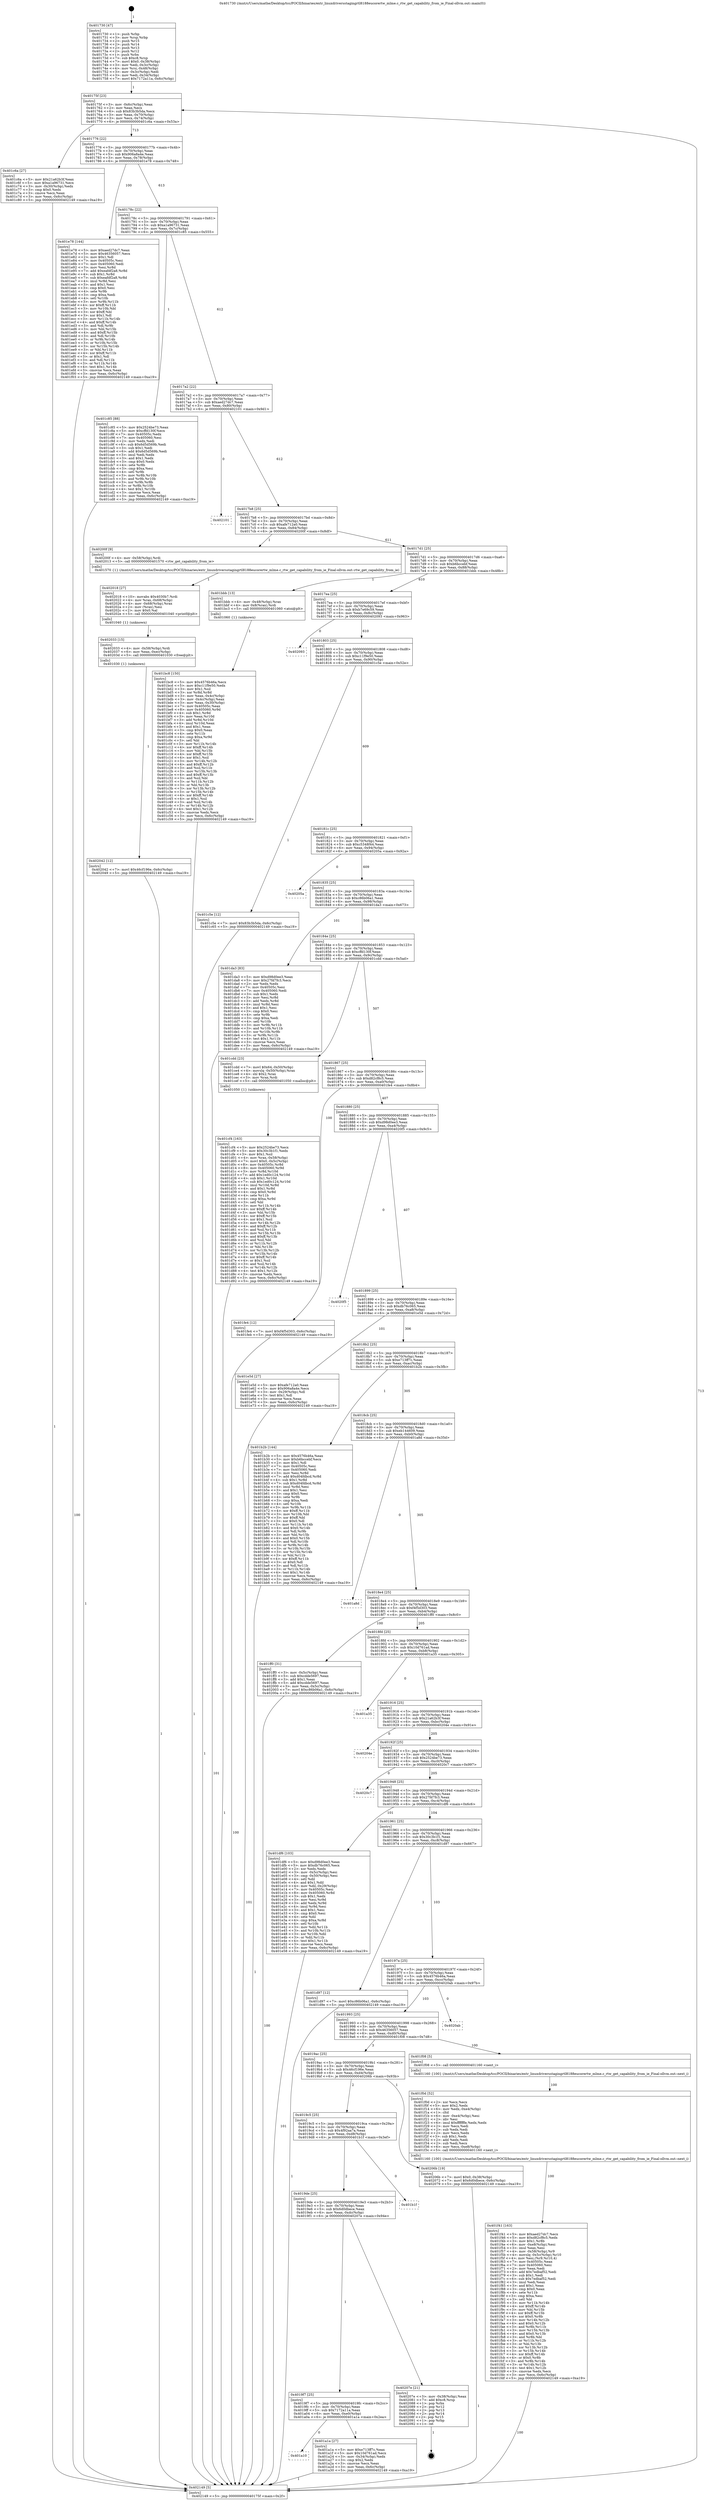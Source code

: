 digraph "0x401730" {
  label = "0x401730 (/mnt/c/Users/mathe/Desktop/tcc/POCII/binaries/extr_linuxdriversstagingrtl8188eucorertw_mlme.c_rtw_get_capability_from_ie_Final-ollvm.out::main(0))"
  labelloc = "t"
  node[shape=record]

  Entry [label="",width=0.3,height=0.3,shape=circle,fillcolor=black,style=filled]
  "0x40175f" [label="{
     0x40175f [23]\l
     | [instrs]\l
     &nbsp;&nbsp;0x40175f \<+3\>: mov -0x6c(%rbp),%eax\l
     &nbsp;&nbsp;0x401762 \<+2\>: mov %eax,%ecx\l
     &nbsp;&nbsp;0x401764 \<+6\>: sub $0x83b3b5da,%ecx\l
     &nbsp;&nbsp;0x40176a \<+3\>: mov %eax,-0x70(%rbp)\l
     &nbsp;&nbsp;0x40176d \<+3\>: mov %ecx,-0x74(%rbp)\l
     &nbsp;&nbsp;0x401770 \<+6\>: je 0000000000401c6a \<main+0x53a\>\l
  }"]
  "0x401c6a" [label="{
     0x401c6a [27]\l
     | [instrs]\l
     &nbsp;&nbsp;0x401c6a \<+5\>: mov $0x21a62b3f,%eax\l
     &nbsp;&nbsp;0x401c6f \<+5\>: mov $0xa1a96731,%ecx\l
     &nbsp;&nbsp;0x401c74 \<+3\>: mov -0x30(%rbp),%edx\l
     &nbsp;&nbsp;0x401c77 \<+3\>: cmp $0x0,%edx\l
     &nbsp;&nbsp;0x401c7a \<+3\>: cmove %ecx,%eax\l
     &nbsp;&nbsp;0x401c7d \<+3\>: mov %eax,-0x6c(%rbp)\l
     &nbsp;&nbsp;0x401c80 \<+5\>: jmp 0000000000402149 \<main+0xa19\>\l
  }"]
  "0x401776" [label="{
     0x401776 [22]\l
     | [instrs]\l
     &nbsp;&nbsp;0x401776 \<+5\>: jmp 000000000040177b \<main+0x4b\>\l
     &nbsp;&nbsp;0x40177b \<+3\>: mov -0x70(%rbp),%eax\l
     &nbsp;&nbsp;0x40177e \<+5\>: sub $0x906a8a4e,%eax\l
     &nbsp;&nbsp;0x401783 \<+3\>: mov %eax,-0x78(%rbp)\l
     &nbsp;&nbsp;0x401786 \<+6\>: je 0000000000401e78 \<main+0x748\>\l
  }"]
  Exit [label="",width=0.3,height=0.3,shape=circle,fillcolor=black,style=filled,peripheries=2]
  "0x401e78" [label="{
     0x401e78 [144]\l
     | [instrs]\l
     &nbsp;&nbsp;0x401e78 \<+5\>: mov $0xaed27dc7,%eax\l
     &nbsp;&nbsp;0x401e7d \<+5\>: mov $0x46356057,%ecx\l
     &nbsp;&nbsp;0x401e82 \<+2\>: mov $0x1,%dl\l
     &nbsp;&nbsp;0x401e84 \<+7\>: mov 0x40505c,%esi\l
     &nbsp;&nbsp;0x401e8b \<+7\>: mov 0x405060,%edi\l
     &nbsp;&nbsp;0x401e92 \<+3\>: mov %esi,%r8d\l
     &nbsp;&nbsp;0x401e95 \<+7\>: add $0xeafdf2a8,%r8d\l
     &nbsp;&nbsp;0x401e9c \<+4\>: sub $0x1,%r8d\l
     &nbsp;&nbsp;0x401ea0 \<+7\>: sub $0xeafdf2a8,%r8d\l
     &nbsp;&nbsp;0x401ea7 \<+4\>: imul %r8d,%esi\l
     &nbsp;&nbsp;0x401eab \<+3\>: and $0x1,%esi\l
     &nbsp;&nbsp;0x401eae \<+3\>: cmp $0x0,%esi\l
     &nbsp;&nbsp;0x401eb1 \<+4\>: sete %r9b\l
     &nbsp;&nbsp;0x401eb5 \<+3\>: cmp $0xa,%edi\l
     &nbsp;&nbsp;0x401eb8 \<+4\>: setl %r10b\l
     &nbsp;&nbsp;0x401ebc \<+3\>: mov %r9b,%r11b\l
     &nbsp;&nbsp;0x401ebf \<+4\>: xor $0xff,%r11b\l
     &nbsp;&nbsp;0x401ec3 \<+3\>: mov %r10b,%bl\l
     &nbsp;&nbsp;0x401ec6 \<+3\>: xor $0xff,%bl\l
     &nbsp;&nbsp;0x401ec9 \<+3\>: xor $0x1,%dl\l
     &nbsp;&nbsp;0x401ecc \<+3\>: mov %r11b,%r14b\l
     &nbsp;&nbsp;0x401ecf \<+4\>: and $0xff,%r14b\l
     &nbsp;&nbsp;0x401ed3 \<+3\>: and %dl,%r9b\l
     &nbsp;&nbsp;0x401ed6 \<+3\>: mov %bl,%r15b\l
     &nbsp;&nbsp;0x401ed9 \<+4\>: and $0xff,%r15b\l
     &nbsp;&nbsp;0x401edd \<+3\>: and %dl,%r10b\l
     &nbsp;&nbsp;0x401ee0 \<+3\>: or %r9b,%r14b\l
     &nbsp;&nbsp;0x401ee3 \<+3\>: or %r10b,%r15b\l
     &nbsp;&nbsp;0x401ee6 \<+3\>: xor %r15b,%r14b\l
     &nbsp;&nbsp;0x401ee9 \<+3\>: or %bl,%r11b\l
     &nbsp;&nbsp;0x401eec \<+4\>: xor $0xff,%r11b\l
     &nbsp;&nbsp;0x401ef0 \<+3\>: or $0x1,%dl\l
     &nbsp;&nbsp;0x401ef3 \<+3\>: and %dl,%r11b\l
     &nbsp;&nbsp;0x401ef6 \<+3\>: or %r11b,%r14b\l
     &nbsp;&nbsp;0x401ef9 \<+4\>: test $0x1,%r14b\l
     &nbsp;&nbsp;0x401efd \<+3\>: cmovne %ecx,%eax\l
     &nbsp;&nbsp;0x401f00 \<+3\>: mov %eax,-0x6c(%rbp)\l
     &nbsp;&nbsp;0x401f03 \<+5\>: jmp 0000000000402149 \<main+0xa19\>\l
  }"]
  "0x40178c" [label="{
     0x40178c [22]\l
     | [instrs]\l
     &nbsp;&nbsp;0x40178c \<+5\>: jmp 0000000000401791 \<main+0x61\>\l
     &nbsp;&nbsp;0x401791 \<+3\>: mov -0x70(%rbp),%eax\l
     &nbsp;&nbsp;0x401794 \<+5\>: sub $0xa1a96731,%eax\l
     &nbsp;&nbsp;0x401799 \<+3\>: mov %eax,-0x7c(%rbp)\l
     &nbsp;&nbsp;0x40179c \<+6\>: je 0000000000401c85 \<main+0x555\>\l
  }"]
  "0x402042" [label="{
     0x402042 [12]\l
     | [instrs]\l
     &nbsp;&nbsp;0x402042 \<+7\>: movl $0x46cf196e,-0x6c(%rbp)\l
     &nbsp;&nbsp;0x402049 \<+5\>: jmp 0000000000402149 \<main+0xa19\>\l
  }"]
  "0x401c85" [label="{
     0x401c85 [88]\l
     | [instrs]\l
     &nbsp;&nbsp;0x401c85 \<+5\>: mov $0x2524be73,%eax\l
     &nbsp;&nbsp;0x401c8a \<+5\>: mov $0xcffd130f,%ecx\l
     &nbsp;&nbsp;0x401c8f \<+7\>: mov 0x40505c,%edx\l
     &nbsp;&nbsp;0x401c96 \<+7\>: mov 0x405060,%esi\l
     &nbsp;&nbsp;0x401c9d \<+2\>: mov %edx,%edi\l
     &nbsp;&nbsp;0x401c9f \<+6\>: sub $0x6d5d569b,%edi\l
     &nbsp;&nbsp;0x401ca5 \<+3\>: sub $0x1,%edi\l
     &nbsp;&nbsp;0x401ca8 \<+6\>: add $0x6d5d569b,%edi\l
     &nbsp;&nbsp;0x401cae \<+3\>: imul %edi,%edx\l
     &nbsp;&nbsp;0x401cb1 \<+3\>: and $0x1,%edx\l
     &nbsp;&nbsp;0x401cb4 \<+3\>: cmp $0x0,%edx\l
     &nbsp;&nbsp;0x401cb7 \<+4\>: sete %r8b\l
     &nbsp;&nbsp;0x401cbb \<+3\>: cmp $0xa,%esi\l
     &nbsp;&nbsp;0x401cbe \<+4\>: setl %r9b\l
     &nbsp;&nbsp;0x401cc2 \<+3\>: mov %r8b,%r10b\l
     &nbsp;&nbsp;0x401cc5 \<+3\>: and %r9b,%r10b\l
     &nbsp;&nbsp;0x401cc8 \<+3\>: xor %r9b,%r8b\l
     &nbsp;&nbsp;0x401ccb \<+3\>: or %r8b,%r10b\l
     &nbsp;&nbsp;0x401cce \<+4\>: test $0x1,%r10b\l
     &nbsp;&nbsp;0x401cd2 \<+3\>: cmovne %ecx,%eax\l
     &nbsp;&nbsp;0x401cd5 \<+3\>: mov %eax,-0x6c(%rbp)\l
     &nbsp;&nbsp;0x401cd8 \<+5\>: jmp 0000000000402149 \<main+0xa19\>\l
  }"]
  "0x4017a2" [label="{
     0x4017a2 [22]\l
     | [instrs]\l
     &nbsp;&nbsp;0x4017a2 \<+5\>: jmp 00000000004017a7 \<main+0x77\>\l
     &nbsp;&nbsp;0x4017a7 \<+3\>: mov -0x70(%rbp),%eax\l
     &nbsp;&nbsp;0x4017aa \<+5\>: sub $0xaed27dc7,%eax\l
     &nbsp;&nbsp;0x4017af \<+3\>: mov %eax,-0x80(%rbp)\l
     &nbsp;&nbsp;0x4017b2 \<+6\>: je 0000000000402101 \<main+0x9d1\>\l
  }"]
  "0x402033" [label="{
     0x402033 [15]\l
     | [instrs]\l
     &nbsp;&nbsp;0x402033 \<+4\>: mov -0x58(%rbp),%rdi\l
     &nbsp;&nbsp;0x402037 \<+6\>: mov %eax,-0xec(%rbp)\l
     &nbsp;&nbsp;0x40203d \<+5\>: call 0000000000401030 \<free@plt\>\l
     | [calls]\l
     &nbsp;&nbsp;0x401030 \{1\} (unknown)\l
  }"]
  "0x402101" [label="{
     0x402101\l
  }", style=dashed]
  "0x4017b8" [label="{
     0x4017b8 [25]\l
     | [instrs]\l
     &nbsp;&nbsp;0x4017b8 \<+5\>: jmp 00000000004017bd \<main+0x8d\>\l
     &nbsp;&nbsp;0x4017bd \<+3\>: mov -0x70(%rbp),%eax\l
     &nbsp;&nbsp;0x4017c0 \<+5\>: sub $0xafe712a0,%eax\l
     &nbsp;&nbsp;0x4017c5 \<+6\>: mov %eax,-0x84(%rbp)\l
     &nbsp;&nbsp;0x4017cb \<+6\>: je 000000000040200f \<main+0x8df\>\l
  }"]
  "0x402018" [label="{
     0x402018 [27]\l
     | [instrs]\l
     &nbsp;&nbsp;0x402018 \<+10\>: movabs $0x4030b7,%rdi\l
     &nbsp;&nbsp;0x402022 \<+4\>: mov %rax,-0x68(%rbp)\l
     &nbsp;&nbsp;0x402026 \<+4\>: mov -0x68(%rbp),%rax\l
     &nbsp;&nbsp;0x40202a \<+2\>: mov (%rax),%esi\l
     &nbsp;&nbsp;0x40202c \<+2\>: mov $0x0,%al\l
     &nbsp;&nbsp;0x40202e \<+5\>: call 0000000000401040 \<printf@plt\>\l
     | [calls]\l
     &nbsp;&nbsp;0x401040 \{1\} (unknown)\l
  }"]
  "0x40200f" [label="{
     0x40200f [9]\l
     | [instrs]\l
     &nbsp;&nbsp;0x40200f \<+4\>: mov -0x58(%rbp),%rdi\l
     &nbsp;&nbsp;0x402013 \<+5\>: call 0000000000401570 \<rtw_get_capability_from_ie\>\l
     | [calls]\l
     &nbsp;&nbsp;0x401570 \{1\} (/mnt/c/Users/mathe/Desktop/tcc/POCII/binaries/extr_linuxdriversstagingrtl8188eucorertw_mlme.c_rtw_get_capability_from_ie_Final-ollvm.out::rtw_get_capability_from_ie)\l
  }"]
  "0x4017d1" [label="{
     0x4017d1 [25]\l
     | [instrs]\l
     &nbsp;&nbsp;0x4017d1 \<+5\>: jmp 00000000004017d6 \<main+0xa6\>\l
     &nbsp;&nbsp;0x4017d6 \<+3\>: mov -0x70(%rbp),%eax\l
     &nbsp;&nbsp;0x4017d9 \<+5\>: sub $0xb6bccebf,%eax\l
     &nbsp;&nbsp;0x4017de \<+6\>: mov %eax,-0x88(%rbp)\l
     &nbsp;&nbsp;0x4017e4 \<+6\>: je 0000000000401bbb \<main+0x48b\>\l
  }"]
  "0x401f41" [label="{
     0x401f41 [163]\l
     | [instrs]\l
     &nbsp;&nbsp;0x401f41 \<+5\>: mov $0xaed27dc7,%ecx\l
     &nbsp;&nbsp;0x401f46 \<+5\>: mov $0xd82cf8c5,%edx\l
     &nbsp;&nbsp;0x401f4b \<+3\>: mov $0x1,%r8b\l
     &nbsp;&nbsp;0x401f4e \<+6\>: mov -0xe8(%rbp),%esi\l
     &nbsp;&nbsp;0x401f54 \<+3\>: imul %eax,%esi\l
     &nbsp;&nbsp;0x401f57 \<+4\>: mov -0x58(%rbp),%r9\l
     &nbsp;&nbsp;0x401f5b \<+4\>: movslq -0x5c(%rbp),%r10\l
     &nbsp;&nbsp;0x401f5f \<+4\>: mov %esi,(%r9,%r10,4)\l
     &nbsp;&nbsp;0x401f63 \<+7\>: mov 0x40505c,%eax\l
     &nbsp;&nbsp;0x401f6a \<+7\>: mov 0x405060,%esi\l
     &nbsp;&nbsp;0x401f71 \<+2\>: mov %eax,%edi\l
     &nbsp;&nbsp;0x401f73 \<+6\>: add $0x7edbaf52,%edi\l
     &nbsp;&nbsp;0x401f79 \<+3\>: sub $0x1,%edi\l
     &nbsp;&nbsp;0x401f7c \<+6\>: sub $0x7edbaf52,%edi\l
     &nbsp;&nbsp;0x401f82 \<+3\>: imul %edi,%eax\l
     &nbsp;&nbsp;0x401f85 \<+3\>: and $0x1,%eax\l
     &nbsp;&nbsp;0x401f88 \<+3\>: cmp $0x0,%eax\l
     &nbsp;&nbsp;0x401f8b \<+4\>: sete %r11b\l
     &nbsp;&nbsp;0x401f8f \<+3\>: cmp $0xa,%esi\l
     &nbsp;&nbsp;0x401f92 \<+3\>: setl %bl\l
     &nbsp;&nbsp;0x401f95 \<+3\>: mov %r11b,%r14b\l
     &nbsp;&nbsp;0x401f98 \<+4\>: xor $0xff,%r14b\l
     &nbsp;&nbsp;0x401f9c \<+3\>: mov %bl,%r15b\l
     &nbsp;&nbsp;0x401f9f \<+4\>: xor $0xff,%r15b\l
     &nbsp;&nbsp;0x401fa3 \<+4\>: xor $0x0,%r8b\l
     &nbsp;&nbsp;0x401fa7 \<+3\>: mov %r14b,%r12b\l
     &nbsp;&nbsp;0x401faa \<+4\>: and $0x0,%r12b\l
     &nbsp;&nbsp;0x401fae \<+3\>: and %r8b,%r11b\l
     &nbsp;&nbsp;0x401fb1 \<+3\>: mov %r15b,%r13b\l
     &nbsp;&nbsp;0x401fb4 \<+4\>: and $0x0,%r13b\l
     &nbsp;&nbsp;0x401fb8 \<+3\>: and %r8b,%bl\l
     &nbsp;&nbsp;0x401fbb \<+3\>: or %r11b,%r12b\l
     &nbsp;&nbsp;0x401fbe \<+3\>: or %bl,%r13b\l
     &nbsp;&nbsp;0x401fc1 \<+3\>: xor %r13b,%r12b\l
     &nbsp;&nbsp;0x401fc4 \<+3\>: or %r15b,%r14b\l
     &nbsp;&nbsp;0x401fc7 \<+4\>: xor $0xff,%r14b\l
     &nbsp;&nbsp;0x401fcb \<+4\>: or $0x0,%r8b\l
     &nbsp;&nbsp;0x401fcf \<+3\>: and %r8b,%r14b\l
     &nbsp;&nbsp;0x401fd2 \<+3\>: or %r14b,%r12b\l
     &nbsp;&nbsp;0x401fd5 \<+4\>: test $0x1,%r12b\l
     &nbsp;&nbsp;0x401fd9 \<+3\>: cmovne %edx,%ecx\l
     &nbsp;&nbsp;0x401fdc \<+3\>: mov %ecx,-0x6c(%rbp)\l
     &nbsp;&nbsp;0x401fdf \<+5\>: jmp 0000000000402149 \<main+0xa19\>\l
  }"]
  "0x401bbb" [label="{
     0x401bbb [13]\l
     | [instrs]\l
     &nbsp;&nbsp;0x401bbb \<+4\>: mov -0x48(%rbp),%rax\l
     &nbsp;&nbsp;0x401bbf \<+4\>: mov 0x8(%rax),%rdi\l
     &nbsp;&nbsp;0x401bc3 \<+5\>: call 0000000000401060 \<atoi@plt\>\l
     | [calls]\l
     &nbsp;&nbsp;0x401060 \{1\} (unknown)\l
  }"]
  "0x4017ea" [label="{
     0x4017ea [25]\l
     | [instrs]\l
     &nbsp;&nbsp;0x4017ea \<+5\>: jmp 00000000004017ef \<main+0xbf\>\l
     &nbsp;&nbsp;0x4017ef \<+3\>: mov -0x70(%rbp),%eax\l
     &nbsp;&nbsp;0x4017f2 \<+5\>: sub $0xb7e69c59,%eax\l
     &nbsp;&nbsp;0x4017f7 \<+6\>: mov %eax,-0x8c(%rbp)\l
     &nbsp;&nbsp;0x4017fd \<+6\>: je 0000000000402093 \<main+0x963\>\l
  }"]
  "0x401f0d" [label="{
     0x401f0d [52]\l
     | [instrs]\l
     &nbsp;&nbsp;0x401f0d \<+2\>: xor %ecx,%ecx\l
     &nbsp;&nbsp;0x401f0f \<+5\>: mov $0x2,%edx\l
     &nbsp;&nbsp;0x401f14 \<+6\>: mov %edx,-0xe4(%rbp)\l
     &nbsp;&nbsp;0x401f1a \<+1\>: cltd\l
     &nbsp;&nbsp;0x401f1b \<+6\>: mov -0xe4(%rbp),%esi\l
     &nbsp;&nbsp;0x401f21 \<+2\>: idiv %esi\l
     &nbsp;&nbsp;0x401f23 \<+6\>: imul $0xfffffffe,%edx,%edx\l
     &nbsp;&nbsp;0x401f29 \<+2\>: mov %ecx,%edi\l
     &nbsp;&nbsp;0x401f2b \<+2\>: sub %edx,%edi\l
     &nbsp;&nbsp;0x401f2d \<+2\>: mov %ecx,%edx\l
     &nbsp;&nbsp;0x401f2f \<+3\>: sub $0x1,%edx\l
     &nbsp;&nbsp;0x401f32 \<+2\>: add %edx,%edi\l
     &nbsp;&nbsp;0x401f34 \<+2\>: sub %edi,%ecx\l
     &nbsp;&nbsp;0x401f36 \<+6\>: mov %ecx,-0xe8(%rbp)\l
     &nbsp;&nbsp;0x401f3c \<+5\>: call 0000000000401160 \<next_i\>\l
     | [calls]\l
     &nbsp;&nbsp;0x401160 \{100\} (/mnt/c/Users/mathe/Desktop/tcc/POCII/binaries/extr_linuxdriversstagingrtl8188eucorertw_mlme.c_rtw_get_capability_from_ie_Final-ollvm.out::next_i)\l
  }"]
  "0x402093" [label="{
     0x402093\l
  }", style=dashed]
  "0x401803" [label="{
     0x401803 [25]\l
     | [instrs]\l
     &nbsp;&nbsp;0x401803 \<+5\>: jmp 0000000000401808 \<main+0xd8\>\l
     &nbsp;&nbsp;0x401808 \<+3\>: mov -0x70(%rbp),%eax\l
     &nbsp;&nbsp;0x40180b \<+5\>: sub $0xc11f9e50,%eax\l
     &nbsp;&nbsp;0x401810 \<+6\>: mov %eax,-0x90(%rbp)\l
     &nbsp;&nbsp;0x401816 \<+6\>: je 0000000000401c5e \<main+0x52e\>\l
  }"]
  "0x401cf4" [label="{
     0x401cf4 [163]\l
     | [instrs]\l
     &nbsp;&nbsp;0x401cf4 \<+5\>: mov $0x2524be73,%ecx\l
     &nbsp;&nbsp;0x401cf9 \<+5\>: mov $0x30c3b1f1,%edx\l
     &nbsp;&nbsp;0x401cfe \<+3\>: mov $0x1,%sil\l
     &nbsp;&nbsp;0x401d01 \<+4\>: mov %rax,-0x58(%rbp)\l
     &nbsp;&nbsp;0x401d05 \<+7\>: movl $0x0,-0x5c(%rbp)\l
     &nbsp;&nbsp;0x401d0c \<+8\>: mov 0x40505c,%r8d\l
     &nbsp;&nbsp;0x401d14 \<+8\>: mov 0x405060,%r9d\l
     &nbsp;&nbsp;0x401d1c \<+3\>: mov %r8d,%r10d\l
     &nbsp;&nbsp;0x401d1f \<+7\>: add $0x1ed0c124,%r10d\l
     &nbsp;&nbsp;0x401d26 \<+4\>: sub $0x1,%r10d\l
     &nbsp;&nbsp;0x401d2a \<+7\>: sub $0x1ed0c124,%r10d\l
     &nbsp;&nbsp;0x401d31 \<+4\>: imul %r10d,%r8d\l
     &nbsp;&nbsp;0x401d35 \<+4\>: and $0x1,%r8d\l
     &nbsp;&nbsp;0x401d39 \<+4\>: cmp $0x0,%r8d\l
     &nbsp;&nbsp;0x401d3d \<+4\>: sete %r11b\l
     &nbsp;&nbsp;0x401d41 \<+4\>: cmp $0xa,%r9d\l
     &nbsp;&nbsp;0x401d45 \<+3\>: setl %bl\l
     &nbsp;&nbsp;0x401d48 \<+3\>: mov %r11b,%r14b\l
     &nbsp;&nbsp;0x401d4b \<+4\>: xor $0xff,%r14b\l
     &nbsp;&nbsp;0x401d4f \<+3\>: mov %bl,%r15b\l
     &nbsp;&nbsp;0x401d52 \<+4\>: xor $0xff,%r15b\l
     &nbsp;&nbsp;0x401d56 \<+4\>: xor $0x1,%sil\l
     &nbsp;&nbsp;0x401d5a \<+3\>: mov %r14b,%r12b\l
     &nbsp;&nbsp;0x401d5d \<+4\>: and $0xff,%r12b\l
     &nbsp;&nbsp;0x401d61 \<+3\>: and %sil,%r11b\l
     &nbsp;&nbsp;0x401d64 \<+3\>: mov %r15b,%r13b\l
     &nbsp;&nbsp;0x401d67 \<+4\>: and $0xff,%r13b\l
     &nbsp;&nbsp;0x401d6b \<+3\>: and %sil,%bl\l
     &nbsp;&nbsp;0x401d6e \<+3\>: or %r11b,%r12b\l
     &nbsp;&nbsp;0x401d71 \<+3\>: or %bl,%r13b\l
     &nbsp;&nbsp;0x401d74 \<+3\>: xor %r13b,%r12b\l
     &nbsp;&nbsp;0x401d77 \<+3\>: or %r15b,%r14b\l
     &nbsp;&nbsp;0x401d7a \<+4\>: xor $0xff,%r14b\l
     &nbsp;&nbsp;0x401d7e \<+4\>: or $0x1,%sil\l
     &nbsp;&nbsp;0x401d82 \<+3\>: and %sil,%r14b\l
     &nbsp;&nbsp;0x401d85 \<+3\>: or %r14b,%r12b\l
     &nbsp;&nbsp;0x401d88 \<+4\>: test $0x1,%r12b\l
     &nbsp;&nbsp;0x401d8c \<+3\>: cmovne %edx,%ecx\l
     &nbsp;&nbsp;0x401d8f \<+3\>: mov %ecx,-0x6c(%rbp)\l
     &nbsp;&nbsp;0x401d92 \<+5\>: jmp 0000000000402149 \<main+0xa19\>\l
  }"]
  "0x401c5e" [label="{
     0x401c5e [12]\l
     | [instrs]\l
     &nbsp;&nbsp;0x401c5e \<+7\>: movl $0x83b3b5da,-0x6c(%rbp)\l
     &nbsp;&nbsp;0x401c65 \<+5\>: jmp 0000000000402149 \<main+0xa19\>\l
  }"]
  "0x40181c" [label="{
     0x40181c [25]\l
     | [instrs]\l
     &nbsp;&nbsp;0x40181c \<+5\>: jmp 0000000000401821 \<main+0xf1\>\l
     &nbsp;&nbsp;0x401821 \<+3\>: mov -0x70(%rbp),%eax\l
     &nbsp;&nbsp;0x401824 \<+5\>: sub $0xc5348f44,%eax\l
     &nbsp;&nbsp;0x401829 \<+6\>: mov %eax,-0x94(%rbp)\l
     &nbsp;&nbsp;0x40182f \<+6\>: je 000000000040205a \<main+0x92a\>\l
  }"]
  "0x401bc8" [label="{
     0x401bc8 [150]\l
     | [instrs]\l
     &nbsp;&nbsp;0x401bc8 \<+5\>: mov $0x4576b46a,%ecx\l
     &nbsp;&nbsp;0x401bcd \<+5\>: mov $0xc11f9e50,%edx\l
     &nbsp;&nbsp;0x401bd2 \<+3\>: mov $0x1,%sil\l
     &nbsp;&nbsp;0x401bd5 \<+3\>: xor %r8d,%r8d\l
     &nbsp;&nbsp;0x401bd8 \<+3\>: mov %eax,-0x4c(%rbp)\l
     &nbsp;&nbsp;0x401bdb \<+3\>: mov -0x4c(%rbp),%eax\l
     &nbsp;&nbsp;0x401bde \<+3\>: mov %eax,-0x30(%rbp)\l
     &nbsp;&nbsp;0x401be1 \<+7\>: mov 0x40505c,%eax\l
     &nbsp;&nbsp;0x401be8 \<+8\>: mov 0x405060,%r9d\l
     &nbsp;&nbsp;0x401bf0 \<+4\>: sub $0x1,%r8d\l
     &nbsp;&nbsp;0x401bf4 \<+3\>: mov %eax,%r10d\l
     &nbsp;&nbsp;0x401bf7 \<+3\>: add %r8d,%r10d\l
     &nbsp;&nbsp;0x401bfa \<+4\>: imul %r10d,%eax\l
     &nbsp;&nbsp;0x401bfe \<+3\>: and $0x1,%eax\l
     &nbsp;&nbsp;0x401c01 \<+3\>: cmp $0x0,%eax\l
     &nbsp;&nbsp;0x401c04 \<+4\>: sete %r11b\l
     &nbsp;&nbsp;0x401c08 \<+4\>: cmp $0xa,%r9d\l
     &nbsp;&nbsp;0x401c0c \<+3\>: setl %bl\l
     &nbsp;&nbsp;0x401c0f \<+3\>: mov %r11b,%r14b\l
     &nbsp;&nbsp;0x401c12 \<+4\>: xor $0xff,%r14b\l
     &nbsp;&nbsp;0x401c16 \<+3\>: mov %bl,%r15b\l
     &nbsp;&nbsp;0x401c19 \<+4\>: xor $0xff,%r15b\l
     &nbsp;&nbsp;0x401c1d \<+4\>: xor $0x1,%sil\l
     &nbsp;&nbsp;0x401c21 \<+3\>: mov %r14b,%r12b\l
     &nbsp;&nbsp;0x401c24 \<+4\>: and $0xff,%r12b\l
     &nbsp;&nbsp;0x401c28 \<+3\>: and %sil,%r11b\l
     &nbsp;&nbsp;0x401c2b \<+3\>: mov %r15b,%r13b\l
     &nbsp;&nbsp;0x401c2e \<+4\>: and $0xff,%r13b\l
     &nbsp;&nbsp;0x401c32 \<+3\>: and %sil,%bl\l
     &nbsp;&nbsp;0x401c35 \<+3\>: or %r11b,%r12b\l
     &nbsp;&nbsp;0x401c38 \<+3\>: or %bl,%r13b\l
     &nbsp;&nbsp;0x401c3b \<+3\>: xor %r13b,%r12b\l
     &nbsp;&nbsp;0x401c3e \<+3\>: or %r15b,%r14b\l
     &nbsp;&nbsp;0x401c41 \<+4\>: xor $0xff,%r14b\l
     &nbsp;&nbsp;0x401c45 \<+4\>: or $0x1,%sil\l
     &nbsp;&nbsp;0x401c49 \<+3\>: and %sil,%r14b\l
     &nbsp;&nbsp;0x401c4c \<+3\>: or %r14b,%r12b\l
     &nbsp;&nbsp;0x401c4f \<+4\>: test $0x1,%r12b\l
     &nbsp;&nbsp;0x401c53 \<+3\>: cmovne %edx,%ecx\l
     &nbsp;&nbsp;0x401c56 \<+3\>: mov %ecx,-0x6c(%rbp)\l
     &nbsp;&nbsp;0x401c59 \<+5\>: jmp 0000000000402149 \<main+0xa19\>\l
  }"]
  "0x40205a" [label="{
     0x40205a\l
  }", style=dashed]
  "0x401835" [label="{
     0x401835 [25]\l
     | [instrs]\l
     &nbsp;&nbsp;0x401835 \<+5\>: jmp 000000000040183a \<main+0x10a\>\l
     &nbsp;&nbsp;0x40183a \<+3\>: mov -0x70(%rbp),%eax\l
     &nbsp;&nbsp;0x40183d \<+5\>: sub $0xc86b06a1,%eax\l
     &nbsp;&nbsp;0x401842 \<+6\>: mov %eax,-0x98(%rbp)\l
     &nbsp;&nbsp;0x401848 \<+6\>: je 0000000000401da3 \<main+0x673\>\l
  }"]
  "0x401730" [label="{
     0x401730 [47]\l
     | [instrs]\l
     &nbsp;&nbsp;0x401730 \<+1\>: push %rbp\l
     &nbsp;&nbsp;0x401731 \<+3\>: mov %rsp,%rbp\l
     &nbsp;&nbsp;0x401734 \<+2\>: push %r15\l
     &nbsp;&nbsp;0x401736 \<+2\>: push %r14\l
     &nbsp;&nbsp;0x401738 \<+2\>: push %r13\l
     &nbsp;&nbsp;0x40173a \<+2\>: push %r12\l
     &nbsp;&nbsp;0x40173c \<+1\>: push %rbx\l
     &nbsp;&nbsp;0x40173d \<+7\>: sub $0xc8,%rsp\l
     &nbsp;&nbsp;0x401744 \<+7\>: movl $0x0,-0x38(%rbp)\l
     &nbsp;&nbsp;0x40174b \<+3\>: mov %edi,-0x3c(%rbp)\l
     &nbsp;&nbsp;0x40174e \<+4\>: mov %rsi,-0x48(%rbp)\l
     &nbsp;&nbsp;0x401752 \<+3\>: mov -0x3c(%rbp),%edi\l
     &nbsp;&nbsp;0x401755 \<+3\>: mov %edi,-0x34(%rbp)\l
     &nbsp;&nbsp;0x401758 \<+7\>: movl $0x7172a11a,-0x6c(%rbp)\l
  }"]
  "0x401da3" [label="{
     0x401da3 [83]\l
     | [instrs]\l
     &nbsp;&nbsp;0x401da3 \<+5\>: mov $0xd98d0ee3,%eax\l
     &nbsp;&nbsp;0x401da8 \<+5\>: mov $0x27fd7fc3,%ecx\l
     &nbsp;&nbsp;0x401dad \<+2\>: xor %edx,%edx\l
     &nbsp;&nbsp;0x401daf \<+7\>: mov 0x40505c,%esi\l
     &nbsp;&nbsp;0x401db6 \<+7\>: mov 0x405060,%edi\l
     &nbsp;&nbsp;0x401dbd \<+3\>: sub $0x1,%edx\l
     &nbsp;&nbsp;0x401dc0 \<+3\>: mov %esi,%r8d\l
     &nbsp;&nbsp;0x401dc3 \<+3\>: add %edx,%r8d\l
     &nbsp;&nbsp;0x401dc6 \<+4\>: imul %r8d,%esi\l
     &nbsp;&nbsp;0x401dca \<+3\>: and $0x1,%esi\l
     &nbsp;&nbsp;0x401dcd \<+3\>: cmp $0x0,%esi\l
     &nbsp;&nbsp;0x401dd0 \<+4\>: sete %r9b\l
     &nbsp;&nbsp;0x401dd4 \<+3\>: cmp $0xa,%edi\l
     &nbsp;&nbsp;0x401dd7 \<+4\>: setl %r10b\l
     &nbsp;&nbsp;0x401ddb \<+3\>: mov %r9b,%r11b\l
     &nbsp;&nbsp;0x401dde \<+3\>: and %r10b,%r11b\l
     &nbsp;&nbsp;0x401de1 \<+3\>: xor %r10b,%r9b\l
     &nbsp;&nbsp;0x401de4 \<+3\>: or %r9b,%r11b\l
     &nbsp;&nbsp;0x401de7 \<+4\>: test $0x1,%r11b\l
     &nbsp;&nbsp;0x401deb \<+3\>: cmovne %ecx,%eax\l
     &nbsp;&nbsp;0x401dee \<+3\>: mov %eax,-0x6c(%rbp)\l
     &nbsp;&nbsp;0x401df1 \<+5\>: jmp 0000000000402149 \<main+0xa19\>\l
  }"]
  "0x40184e" [label="{
     0x40184e [25]\l
     | [instrs]\l
     &nbsp;&nbsp;0x40184e \<+5\>: jmp 0000000000401853 \<main+0x123\>\l
     &nbsp;&nbsp;0x401853 \<+3\>: mov -0x70(%rbp),%eax\l
     &nbsp;&nbsp;0x401856 \<+5\>: sub $0xcffd130f,%eax\l
     &nbsp;&nbsp;0x40185b \<+6\>: mov %eax,-0x9c(%rbp)\l
     &nbsp;&nbsp;0x401861 \<+6\>: je 0000000000401cdd \<main+0x5ad\>\l
  }"]
  "0x402149" [label="{
     0x402149 [5]\l
     | [instrs]\l
     &nbsp;&nbsp;0x402149 \<+5\>: jmp 000000000040175f \<main+0x2f\>\l
  }"]
  "0x401cdd" [label="{
     0x401cdd [23]\l
     | [instrs]\l
     &nbsp;&nbsp;0x401cdd \<+7\>: movl $0x64,-0x50(%rbp)\l
     &nbsp;&nbsp;0x401ce4 \<+4\>: movslq -0x50(%rbp),%rax\l
     &nbsp;&nbsp;0x401ce8 \<+4\>: shl $0x2,%rax\l
     &nbsp;&nbsp;0x401cec \<+3\>: mov %rax,%rdi\l
     &nbsp;&nbsp;0x401cef \<+5\>: call 0000000000401050 \<malloc@plt\>\l
     | [calls]\l
     &nbsp;&nbsp;0x401050 \{1\} (unknown)\l
  }"]
  "0x401867" [label="{
     0x401867 [25]\l
     | [instrs]\l
     &nbsp;&nbsp;0x401867 \<+5\>: jmp 000000000040186c \<main+0x13c\>\l
     &nbsp;&nbsp;0x40186c \<+3\>: mov -0x70(%rbp),%eax\l
     &nbsp;&nbsp;0x40186f \<+5\>: sub $0xd82cf8c5,%eax\l
     &nbsp;&nbsp;0x401874 \<+6\>: mov %eax,-0xa0(%rbp)\l
     &nbsp;&nbsp;0x40187a \<+6\>: je 0000000000401fe4 \<main+0x8b4\>\l
  }"]
  "0x401a10" [label="{
     0x401a10\l
  }", style=dashed]
  "0x401fe4" [label="{
     0x401fe4 [12]\l
     | [instrs]\l
     &nbsp;&nbsp;0x401fe4 \<+7\>: movl $0xf4f5d303,-0x6c(%rbp)\l
     &nbsp;&nbsp;0x401feb \<+5\>: jmp 0000000000402149 \<main+0xa19\>\l
  }"]
  "0x401880" [label="{
     0x401880 [25]\l
     | [instrs]\l
     &nbsp;&nbsp;0x401880 \<+5\>: jmp 0000000000401885 \<main+0x155\>\l
     &nbsp;&nbsp;0x401885 \<+3\>: mov -0x70(%rbp),%eax\l
     &nbsp;&nbsp;0x401888 \<+5\>: sub $0xd98d0ee3,%eax\l
     &nbsp;&nbsp;0x40188d \<+6\>: mov %eax,-0xa4(%rbp)\l
     &nbsp;&nbsp;0x401893 \<+6\>: je 00000000004020f5 \<main+0x9c5\>\l
  }"]
  "0x401a1a" [label="{
     0x401a1a [27]\l
     | [instrs]\l
     &nbsp;&nbsp;0x401a1a \<+5\>: mov $0xe713ff7c,%eax\l
     &nbsp;&nbsp;0x401a1f \<+5\>: mov $0x10d761ad,%ecx\l
     &nbsp;&nbsp;0x401a24 \<+3\>: mov -0x34(%rbp),%edx\l
     &nbsp;&nbsp;0x401a27 \<+3\>: cmp $0x2,%edx\l
     &nbsp;&nbsp;0x401a2a \<+3\>: cmovne %ecx,%eax\l
     &nbsp;&nbsp;0x401a2d \<+3\>: mov %eax,-0x6c(%rbp)\l
     &nbsp;&nbsp;0x401a30 \<+5\>: jmp 0000000000402149 \<main+0xa19\>\l
  }"]
  "0x4020f5" [label="{
     0x4020f5\l
  }", style=dashed]
  "0x401899" [label="{
     0x401899 [25]\l
     | [instrs]\l
     &nbsp;&nbsp;0x401899 \<+5\>: jmp 000000000040189e \<main+0x16e\>\l
     &nbsp;&nbsp;0x40189e \<+3\>: mov -0x70(%rbp),%eax\l
     &nbsp;&nbsp;0x4018a1 \<+5\>: sub $0xdb76c065,%eax\l
     &nbsp;&nbsp;0x4018a6 \<+6\>: mov %eax,-0xa8(%rbp)\l
     &nbsp;&nbsp;0x4018ac \<+6\>: je 0000000000401e5d \<main+0x72d\>\l
  }"]
  "0x4019f7" [label="{
     0x4019f7 [25]\l
     | [instrs]\l
     &nbsp;&nbsp;0x4019f7 \<+5\>: jmp 00000000004019fc \<main+0x2cc\>\l
     &nbsp;&nbsp;0x4019fc \<+3\>: mov -0x70(%rbp),%eax\l
     &nbsp;&nbsp;0x4019ff \<+5\>: sub $0x7172a11a,%eax\l
     &nbsp;&nbsp;0x401a04 \<+6\>: mov %eax,-0xe0(%rbp)\l
     &nbsp;&nbsp;0x401a0a \<+6\>: je 0000000000401a1a \<main+0x2ea\>\l
  }"]
  "0x401e5d" [label="{
     0x401e5d [27]\l
     | [instrs]\l
     &nbsp;&nbsp;0x401e5d \<+5\>: mov $0xafe712a0,%eax\l
     &nbsp;&nbsp;0x401e62 \<+5\>: mov $0x906a8a4e,%ecx\l
     &nbsp;&nbsp;0x401e67 \<+3\>: mov -0x29(%rbp),%dl\l
     &nbsp;&nbsp;0x401e6a \<+3\>: test $0x1,%dl\l
     &nbsp;&nbsp;0x401e6d \<+3\>: cmovne %ecx,%eax\l
     &nbsp;&nbsp;0x401e70 \<+3\>: mov %eax,-0x6c(%rbp)\l
     &nbsp;&nbsp;0x401e73 \<+5\>: jmp 0000000000402149 \<main+0xa19\>\l
  }"]
  "0x4018b2" [label="{
     0x4018b2 [25]\l
     | [instrs]\l
     &nbsp;&nbsp;0x4018b2 \<+5\>: jmp 00000000004018b7 \<main+0x187\>\l
     &nbsp;&nbsp;0x4018b7 \<+3\>: mov -0x70(%rbp),%eax\l
     &nbsp;&nbsp;0x4018ba \<+5\>: sub $0xe713ff7c,%eax\l
     &nbsp;&nbsp;0x4018bf \<+6\>: mov %eax,-0xac(%rbp)\l
     &nbsp;&nbsp;0x4018c5 \<+6\>: je 0000000000401b2b \<main+0x3fb\>\l
  }"]
  "0x40207e" [label="{
     0x40207e [21]\l
     | [instrs]\l
     &nbsp;&nbsp;0x40207e \<+3\>: mov -0x38(%rbp),%eax\l
     &nbsp;&nbsp;0x402081 \<+7\>: add $0xc8,%rsp\l
     &nbsp;&nbsp;0x402088 \<+1\>: pop %rbx\l
     &nbsp;&nbsp;0x402089 \<+2\>: pop %r12\l
     &nbsp;&nbsp;0x40208b \<+2\>: pop %r13\l
     &nbsp;&nbsp;0x40208d \<+2\>: pop %r14\l
     &nbsp;&nbsp;0x40208f \<+2\>: pop %r15\l
     &nbsp;&nbsp;0x402091 \<+1\>: pop %rbp\l
     &nbsp;&nbsp;0x402092 \<+1\>: ret\l
  }"]
  "0x401b2b" [label="{
     0x401b2b [144]\l
     | [instrs]\l
     &nbsp;&nbsp;0x401b2b \<+5\>: mov $0x4576b46a,%eax\l
     &nbsp;&nbsp;0x401b30 \<+5\>: mov $0xb6bccebf,%ecx\l
     &nbsp;&nbsp;0x401b35 \<+2\>: mov $0x1,%dl\l
     &nbsp;&nbsp;0x401b37 \<+7\>: mov 0x40505c,%esi\l
     &nbsp;&nbsp;0x401b3e \<+7\>: mov 0x405060,%edi\l
     &nbsp;&nbsp;0x401b45 \<+3\>: mov %esi,%r8d\l
     &nbsp;&nbsp;0x401b48 \<+7\>: add $0xd04fdbcd,%r8d\l
     &nbsp;&nbsp;0x401b4f \<+4\>: sub $0x1,%r8d\l
     &nbsp;&nbsp;0x401b53 \<+7\>: sub $0xd04fdbcd,%r8d\l
     &nbsp;&nbsp;0x401b5a \<+4\>: imul %r8d,%esi\l
     &nbsp;&nbsp;0x401b5e \<+3\>: and $0x1,%esi\l
     &nbsp;&nbsp;0x401b61 \<+3\>: cmp $0x0,%esi\l
     &nbsp;&nbsp;0x401b64 \<+4\>: sete %r9b\l
     &nbsp;&nbsp;0x401b68 \<+3\>: cmp $0xa,%edi\l
     &nbsp;&nbsp;0x401b6b \<+4\>: setl %r10b\l
     &nbsp;&nbsp;0x401b6f \<+3\>: mov %r9b,%r11b\l
     &nbsp;&nbsp;0x401b72 \<+4\>: xor $0xff,%r11b\l
     &nbsp;&nbsp;0x401b76 \<+3\>: mov %r10b,%bl\l
     &nbsp;&nbsp;0x401b79 \<+3\>: xor $0xff,%bl\l
     &nbsp;&nbsp;0x401b7c \<+3\>: xor $0x0,%dl\l
     &nbsp;&nbsp;0x401b7f \<+3\>: mov %r11b,%r14b\l
     &nbsp;&nbsp;0x401b82 \<+4\>: and $0x0,%r14b\l
     &nbsp;&nbsp;0x401b86 \<+3\>: and %dl,%r9b\l
     &nbsp;&nbsp;0x401b89 \<+3\>: mov %bl,%r15b\l
     &nbsp;&nbsp;0x401b8c \<+4\>: and $0x0,%r15b\l
     &nbsp;&nbsp;0x401b90 \<+3\>: and %dl,%r10b\l
     &nbsp;&nbsp;0x401b93 \<+3\>: or %r9b,%r14b\l
     &nbsp;&nbsp;0x401b96 \<+3\>: or %r10b,%r15b\l
     &nbsp;&nbsp;0x401b99 \<+3\>: xor %r15b,%r14b\l
     &nbsp;&nbsp;0x401b9c \<+3\>: or %bl,%r11b\l
     &nbsp;&nbsp;0x401b9f \<+4\>: xor $0xff,%r11b\l
     &nbsp;&nbsp;0x401ba3 \<+3\>: or $0x0,%dl\l
     &nbsp;&nbsp;0x401ba6 \<+3\>: and %dl,%r11b\l
     &nbsp;&nbsp;0x401ba9 \<+3\>: or %r11b,%r14b\l
     &nbsp;&nbsp;0x401bac \<+4\>: test $0x1,%r14b\l
     &nbsp;&nbsp;0x401bb0 \<+3\>: cmovne %ecx,%eax\l
     &nbsp;&nbsp;0x401bb3 \<+3\>: mov %eax,-0x6c(%rbp)\l
     &nbsp;&nbsp;0x401bb6 \<+5\>: jmp 0000000000402149 \<main+0xa19\>\l
  }"]
  "0x4018cb" [label="{
     0x4018cb [25]\l
     | [instrs]\l
     &nbsp;&nbsp;0x4018cb \<+5\>: jmp 00000000004018d0 \<main+0x1a0\>\l
     &nbsp;&nbsp;0x4018d0 \<+3\>: mov -0x70(%rbp),%eax\l
     &nbsp;&nbsp;0x4018d3 \<+5\>: sub $0xeb144609,%eax\l
     &nbsp;&nbsp;0x4018d8 \<+6\>: mov %eax,-0xb0(%rbp)\l
     &nbsp;&nbsp;0x4018de \<+6\>: je 0000000000401a8d \<main+0x35d\>\l
  }"]
  "0x4019de" [label="{
     0x4019de [25]\l
     | [instrs]\l
     &nbsp;&nbsp;0x4019de \<+5\>: jmp 00000000004019e3 \<main+0x2b3\>\l
     &nbsp;&nbsp;0x4019e3 \<+3\>: mov -0x70(%rbp),%eax\l
     &nbsp;&nbsp;0x4019e6 \<+5\>: sub $0x6d0dbece,%eax\l
     &nbsp;&nbsp;0x4019eb \<+6\>: mov %eax,-0xdc(%rbp)\l
     &nbsp;&nbsp;0x4019f1 \<+6\>: je 000000000040207e \<main+0x94e\>\l
  }"]
  "0x401a8d" [label="{
     0x401a8d\l
  }", style=dashed]
  "0x4018e4" [label="{
     0x4018e4 [25]\l
     | [instrs]\l
     &nbsp;&nbsp;0x4018e4 \<+5\>: jmp 00000000004018e9 \<main+0x1b9\>\l
     &nbsp;&nbsp;0x4018e9 \<+3\>: mov -0x70(%rbp),%eax\l
     &nbsp;&nbsp;0x4018ec \<+5\>: sub $0xf4f5d303,%eax\l
     &nbsp;&nbsp;0x4018f1 \<+6\>: mov %eax,-0xb4(%rbp)\l
     &nbsp;&nbsp;0x4018f7 \<+6\>: je 0000000000401ff0 \<main+0x8c0\>\l
  }"]
  "0x401b1f" [label="{
     0x401b1f\l
  }", style=dashed]
  "0x401ff0" [label="{
     0x401ff0 [31]\l
     | [instrs]\l
     &nbsp;&nbsp;0x401ff0 \<+3\>: mov -0x5c(%rbp),%eax\l
     &nbsp;&nbsp;0x401ff3 \<+5\>: sub $0xcdde5697,%eax\l
     &nbsp;&nbsp;0x401ff8 \<+3\>: add $0x1,%eax\l
     &nbsp;&nbsp;0x401ffb \<+5\>: add $0xcdde5697,%eax\l
     &nbsp;&nbsp;0x402000 \<+3\>: mov %eax,-0x5c(%rbp)\l
     &nbsp;&nbsp;0x402003 \<+7\>: movl $0xc86b06a1,-0x6c(%rbp)\l
     &nbsp;&nbsp;0x40200a \<+5\>: jmp 0000000000402149 \<main+0xa19\>\l
  }"]
  "0x4018fd" [label="{
     0x4018fd [25]\l
     | [instrs]\l
     &nbsp;&nbsp;0x4018fd \<+5\>: jmp 0000000000401902 \<main+0x1d2\>\l
     &nbsp;&nbsp;0x401902 \<+3\>: mov -0x70(%rbp),%eax\l
     &nbsp;&nbsp;0x401905 \<+5\>: sub $0x10d761ad,%eax\l
     &nbsp;&nbsp;0x40190a \<+6\>: mov %eax,-0xb8(%rbp)\l
     &nbsp;&nbsp;0x401910 \<+6\>: je 0000000000401a35 \<main+0x305\>\l
  }"]
  "0x4019c5" [label="{
     0x4019c5 [25]\l
     | [instrs]\l
     &nbsp;&nbsp;0x4019c5 \<+5\>: jmp 00000000004019ca \<main+0x29a\>\l
     &nbsp;&nbsp;0x4019ca \<+3\>: mov -0x70(%rbp),%eax\l
     &nbsp;&nbsp;0x4019cd \<+5\>: sub $0x4f92aa7a,%eax\l
     &nbsp;&nbsp;0x4019d2 \<+6\>: mov %eax,-0xd8(%rbp)\l
     &nbsp;&nbsp;0x4019d8 \<+6\>: je 0000000000401b1f \<main+0x3ef\>\l
  }"]
  "0x401a35" [label="{
     0x401a35\l
  }", style=dashed]
  "0x401916" [label="{
     0x401916 [25]\l
     | [instrs]\l
     &nbsp;&nbsp;0x401916 \<+5\>: jmp 000000000040191b \<main+0x1eb\>\l
     &nbsp;&nbsp;0x40191b \<+3\>: mov -0x70(%rbp),%eax\l
     &nbsp;&nbsp;0x40191e \<+5\>: sub $0x21a62b3f,%eax\l
     &nbsp;&nbsp;0x401923 \<+6\>: mov %eax,-0xbc(%rbp)\l
     &nbsp;&nbsp;0x401929 \<+6\>: je 000000000040204e \<main+0x91e\>\l
  }"]
  "0x40206b" [label="{
     0x40206b [19]\l
     | [instrs]\l
     &nbsp;&nbsp;0x40206b \<+7\>: movl $0x0,-0x38(%rbp)\l
     &nbsp;&nbsp;0x402072 \<+7\>: movl $0x6d0dbece,-0x6c(%rbp)\l
     &nbsp;&nbsp;0x402079 \<+5\>: jmp 0000000000402149 \<main+0xa19\>\l
  }"]
  "0x40204e" [label="{
     0x40204e\l
  }", style=dashed]
  "0x40192f" [label="{
     0x40192f [25]\l
     | [instrs]\l
     &nbsp;&nbsp;0x40192f \<+5\>: jmp 0000000000401934 \<main+0x204\>\l
     &nbsp;&nbsp;0x401934 \<+3\>: mov -0x70(%rbp),%eax\l
     &nbsp;&nbsp;0x401937 \<+5\>: sub $0x2524be73,%eax\l
     &nbsp;&nbsp;0x40193c \<+6\>: mov %eax,-0xc0(%rbp)\l
     &nbsp;&nbsp;0x401942 \<+6\>: je 00000000004020c7 \<main+0x997\>\l
  }"]
  "0x4019ac" [label="{
     0x4019ac [25]\l
     | [instrs]\l
     &nbsp;&nbsp;0x4019ac \<+5\>: jmp 00000000004019b1 \<main+0x281\>\l
     &nbsp;&nbsp;0x4019b1 \<+3\>: mov -0x70(%rbp),%eax\l
     &nbsp;&nbsp;0x4019b4 \<+5\>: sub $0x46cf196e,%eax\l
     &nbsp;&nbsp;0x4019b9 \<+6\>: mov %eax,-0xd4(%rbp)\l
     &nbsp;&nbsp;0x4019bf \<+6\>: je 000000000040206b \<main+0x93b\>\l
  }"]
  "0x4020c7" [label="{
     0x4020c7\l
  }", style=dashed]
  "0x401948" [label="{
     0x401948 [25]\l
     | [instrs]\l
     &nbsp;&nbsp;0x401948 \<+5\>: jmp 000000000040194d \<main+0x21d\>\l
     &nbsp;&nbsp;0x40194d \<+3\>: mov -0x70(%rbp),%eax\l
     &nbsp;&nbsp;0x401950 \<+5\>: sub $0x27fd7fc3,%eax\l
     &nbsp;&nbsp;0x401955 \<+6\>: mov %eax,-0xc4(%rbp)\l
     &nbsp;&nbsp;0x40195b \<+6\>: je 0000000000401df6 \<main+0x6c6\>\l
  }"]
  "0x401f08" [label="{
     0x401f08 [5]\l
     | [instrs]\l
     &nbsp;&nbsp;0x401f08 \<+5\>: call 0000000000401160 \<next_i\>\l
     | [calls]\l
     &nbsp;&nbsp;0x401160 \{100\} (/mnt/c/Users/mathe/Desktop/tcc/POCII/binaries/extr_linuxdriversstagingrtl8188eucorertw_mlme.c_rtw_get_capability_from_ie_Final-ollvm.out::next_i)\l
  }"]
  "0x401df6" [label="{
     0x401df6 [103]\l
     | [instrs]\l
     &nbsp;&nbsp;0x401df6 \<+5\>: mov $0xd98d0ee3,%eax\l
     &nbsp;&nbsp;0x401dfb \<+5\>: mov $0xdb76c065,%ecx\l
     &nbsp;&nbsp;0x401e00 \<+2\>: xor %edx,%edx\l
     &nbsp;&nbsp;0x401e02 \<+3\>: mov -0x5c(%rbp),%esi\l
     &nbsp;&nbsp;0x401e05 \<+3\>: cmp -0x50(%rbp),%esi\l
     &nbsp;&nbsp;0x401e08 \<+4\>: setl %dil\l
     &nbsp;&nbsp;0x401e0c \<+4\>: and $0x1,%dil\l
     &nbsp;&nbsp;0x401e10 \<+4\>: mov %dil,-0x29(%rbp)\l
     &nbsp;&nbsp;0x401e14 \<+7\>: mov 0x40505c,%esi\l
     &nbsp;&nbsp;0x401e1b \<+8\>: mov 0x405060,%r8d\l
     &nbsp;&nbsp;0x401e23 \<+3\>: sub $0x1,%edx\l
     &nbsp;&nbsp;0x401e26 \<+3\>: mov %esi,%r9d\l
     &nbsp;&nbsp;0x401e29 \<+3\>: add %edx,%r9d\l
     &nbsp;&nbsp;0x401e2c \<+4\>: imul %r9d,%esi\l
     &nbsp;&nbsp;0x401e30 \<+3\>: and $0x1,%esi\l
     &nbsp;&nbsp;0x401e33 \<+3\>: cmp $0x0,%esi\l
     &nbsp;&nbsp;0x401e36 \<+4\>: sete %dil\l
     &nbsp;&nbsp;0x401e3a \<+4\>: cmp $0xa,%r8d\l
     &nbsp;&nbsp;0x401e3e \<+4\>: setl %r10b\l
     &nbsp;&nbsp;0x401e42 \<+3\>: mov %dil,%r11b\l
     &nbsp;&nbsp;0x401e45 \<+3\>: and %r10b,%r11b\l
     &nbsp;&nbsp;0x401e48 \<+3\>: xor %r10b,%dil\l
     &nbsp;&nbsp;0x401e4b \<+3\>: or %dil,%r11b\l
     &nbsp;&nbsp;0x401e4e \<+4\>: test $0x1,%r11b\l
     &nbsp;&nbsp;0x401e52 \<+3\>: cmovne %ecx,%eax\l
     &nbsp;&nbsp;0x401e55 \<+3\>: mov %eax,-0x6c(%rbp)\l
     &nbsp;&nbsp;0x401e58 \<+5\>: jmp 0000000000402149 \<main+0xa19\>\l
  }"]
  "0x401961" [label="{
     0x401961 [25]\l
     | [instrs]\l
     &nbsp;&nbsp;0x401961 \<+5\>: jmp 0000000000401966 \<main+0x236\>\l
     &nbsp;&nbsp;0x401966 \<+3\>: mov -0x70(%rbp),%eax\l
     &nbsp;&nbsp;0x401969 \<+5\>: sub $0x30c3b1f1,%eax\l
     &nbsp;&nbsp;0x40196e \<+6\>: mov %eax,-0xc8(%rbp)\l
     &nbsp;&nbsp;0x401974 \<+6\>: je 0000000000401d97 \<main+0x667\>\l
  }"]
  "0x401993" [label="{
     0x401993 [25]\l
     | [instrs]\l
     &nbsp;&nbsp;0x401993 \<+5\>: jmp 0000000000401998 \<main+0x268\>\l
     &nbsp;&nbsp;0x401998 \<+3\>: mov -0x70(%rbp),%eax\l
     &nbsp;&nbsp;0x40199b \<+5\>: sub $0x46356057,%eax\l
     &nbsp;&nbsp;0x4019a0 \<+6\>: mov %eax,-0xd0(%rbp)\l
     &nbsp;&nbsp;0x4019a6 \<+6\>: je 0000000000401f08 \<main+0x7d8\>\l
  }"]
  "0x401d97" [label="{
     0x401d97 [12]\l
     | [instrs]\l
     &nbsp;&nbsp;0x401d97 \<+7\>: movl $0xc86b06a1,-0x6c(%rbp)\l
     &nbsp;&nbsp;0x401d9e \<+5\>: jmp 0000000000402149 \<main+0xa19\>\l
  }"]
  "0x40197a" [label="{
     0x40197a [25]\l
     | [instrs]\l
     &nbsp;&nbsp;0x40197a \<+5\>: jmp 000000000040197f \<main+0x24f\>\l
     &nbsp;&nbsp;0x40197f \<+3\>: mov -0x70(%rbp),%eax\l
     &nbsp;&nbsp;0x401982 \<+5\>: sub $0x4576b46a,%eax\l
     &nbsp;&nbsp;0x401987 \<+6\>: mov %eax,-0xcc(%rbp)\l
     &nbsp;&nbsp;0x40198d \<+6\>: je 00000000004020ab \<main+0x97b\>\l
  }"]
  "0x4020ab" [label="{
     0x4020ab\l
  }", style=dashed]
  Entry -> "0x401730" [label=" 1"]
  "0x40175f" -> "0x401c6a" [label=" 1"]
  "0x40175f" -> "0x401776" [label=" 713"]
  "0x40207e" -> Exit [label=" 1"]
  "0x401776" -> "0x401e78" [label=" 100"]
  "0x401776" -> "0x40178c" [label=" 613"]
  "0x40206b" -> "0x402149" [label=" 1"]
  "0x40178c" -> "0x401c85" [label=" 1"]
  "0x40178c" -> "0x4017a2" [label=" 612"]
  "0x402042" -> "0x402149" [label=" 1"]
  "0x4017a2" -> "0x402101" [label=" 0"]
  "0x4017a2" -> "0x4017b8" [label=" 612"]
  "0x402033" -> "0x402042" [label=" 1"]
  "0x4017b8" -> "0x40200f" [label=" 1"]
  "0x4017b8" -> "0x4017d1" [label=" 611"]
  "0x402018" -> "0x402033" [label=" 1"]
  "0x4017d1" -> "0x401bbb" [label=" 1"]
  "0x4017d1" -> "0x4017ea" [label=" 610"]
  "0x40200f" -> "0x402018" [label=" 1"]
  "0x4017ea" -> "0x402093" [label=" 0"]
  "0x4017ea" -> "0x401803" [label=" 610"]
  "0x401ff0" -> "0x402149" [label=" 100"]
  "0x401803" -> "0x401c5e" [label=" 1"]
  "0x401803" -> "0x40181c" [label=" 609"]
  "0x401fe4" -> "0x402149" [label=" 100"]
  "0x40181c" -> "0x40205a" [label=" 0"]
  "0x40181c" -> "0x401835" [label=" 609"]
  "0x401f41" -> "0x402149" [label=" 100"]
  "0x401835" -> "0x401da3" [label=" 101"]
  "0x401835" -> "0x40184e" [label=" 508"]
  "0x401f0d" -> "0x401f41" [label=" 100"]
  "0x40184e" -> "0x401cdd" [label=" 1"]
  "0x40184e" -> "0x401867" [label=" 507"]
  "0x401f08" -> "0x401f0d" [label=" 100"]
  "0x401867" -> "0x401fe4" [label=" 100"]
  "0x401867" -> "0x401880" [label=" 407"]
  "0x401e78" -> "0x402149" [label=" 100"]
  "0x401880" -> "0x4020f5" [label=" 0"]
  "0x401880" -> "0x401899" [label=" 407"]
  "0x401e5d" -> "0x402149" [label=" 101"]
  "0x401899" -> "0x401e5d" [label=" 101"]
  "0x401899" -> "0x4018b2" [label=" 306"]
  "0x401da3" -> "0x402149" [label=" 101"]
  "0x4018b2" -> "0x401b2b" [label=" 1"]
  "0x4018b2" -> "0x4018cb" [label=" 305"]
  "0x401d97" -> "0x402149" [label=" 1"]
  "0x4018cb" -> "0x401a8d" [label=" 0"]
  "0x4018cb" -> "0x4018e4" [label=" 305"]
  "0x401cdd" -> "0x401cf4" [label=" 1"]
  "0x4018e4" -> "0x401ff0" [label=" 100"]
  "0x4018e4" -> "0x4018fd" [label=" 205"]
  "0x401c85" -> "0x402149" [label=" 1"]
  "0x4018fd" -> "0x401a35" [label=" 0"]
  "0x4018fd" -> "0x401916" [label=" 205"]
  "0x401c5e" -> "0x402149" [label=" 1"]
  "0x401916" -> "0x40204e" [label=" 0"]
  "0x401916" -> "0x40192f" [label=" 205"]
  "0x401bc8" -> "0x402149" [label=" 1"]
  "0x40192f" -> "0x4020c7" [label=" 0"]
  "0x40192f" -> "0x401948" [label=" 205"]
  "0x401b2b" -> "0x402149" [label=" 1"]
  "0x401948" -> "0x401df6" [label=" 101"]
  "0x401948" -> "0x401961" [label=" 104"]
  "0x402149" -> "0x40175f" [label=" 713"]
  "0x401961" -> "0x401d97" [label=" 1"]
  "0x401961" -> "0x40197a" [label=" 103"]
  "0x401a1a" -> "0x402149" [label=" 1"]
  "0x40197a" -> "0x4020ab" [label=" 0"]
  "0x40197a" -> "0x401993" [label=" 103"]
  "0x401730" -> "0x40175f" [label=" 1"]
  "0x401993" -> "0x401f08" [label=" 100"]
  "0x401993" -> "0x4019ac" [label=" 3"]
  "0x401bbb" -> "0x401bc8" [label=" 1"]
  "0x4019ac" -> "0x40206b" [label=" 1"]
  "0x4019ac" -> "0x4019c5" [label=" 2"]
  "0x401c6a" -> "0x402149" [label=" 1"]
  "0x4019c5" -> "0x401b1f" [label=" 0"]
  "0x4019c5" -> "0x4019de" [label=" 2"]
  "0x401cf4" -> "0x402149" [label=" 1"]
  "0x4019de" -> "0x40207e" [label=" 1"]
  "0x4019de" -> "0x4019f7" [label=" 1"]
  "0x401df6" -> "0x402149" [label=" 101"]
  "0x4019f7" -> "0x401a1a" [label=" 1"]
  "0x4019f7" -> "0x401a10" [label=" 0"]
}
